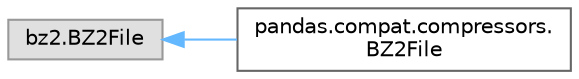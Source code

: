 digraph "Graphical Class Hierarchy"
{
 // LATEX_PDF_SIZE
  bgcolor="transparent";
  edge [fontname=Helvetica,fontsize=10,labelfontname=Helvetica,labelfontsize=10];
  node [fontname=Helvetica,fontsize=10,shape=box,height=0.2,width=0.4];
  rankdir="LR";
  Node0 [id="Node000000",label="bz2.BZ2File",height=0.2,width=0.4,color="grey60", fillcolor="#E0E0E0", style="filled",tooltip=" "];
  Node0 -> Node1 [id="edge3313_Node000000_Node000001",dir="back",color="steelblue1",style="solid",tooltip=" "];
  Node1 [id="Node000001",label="pandas.compat.compressors.\lBZ2File",height=0.2,width=0.4,color="grey40", fillcolor="white", style="filled",URL="$dc/de3/classpandas_1_1compat_1_1compressors_1_1BZ2File.html",tooltip=" "];
}

